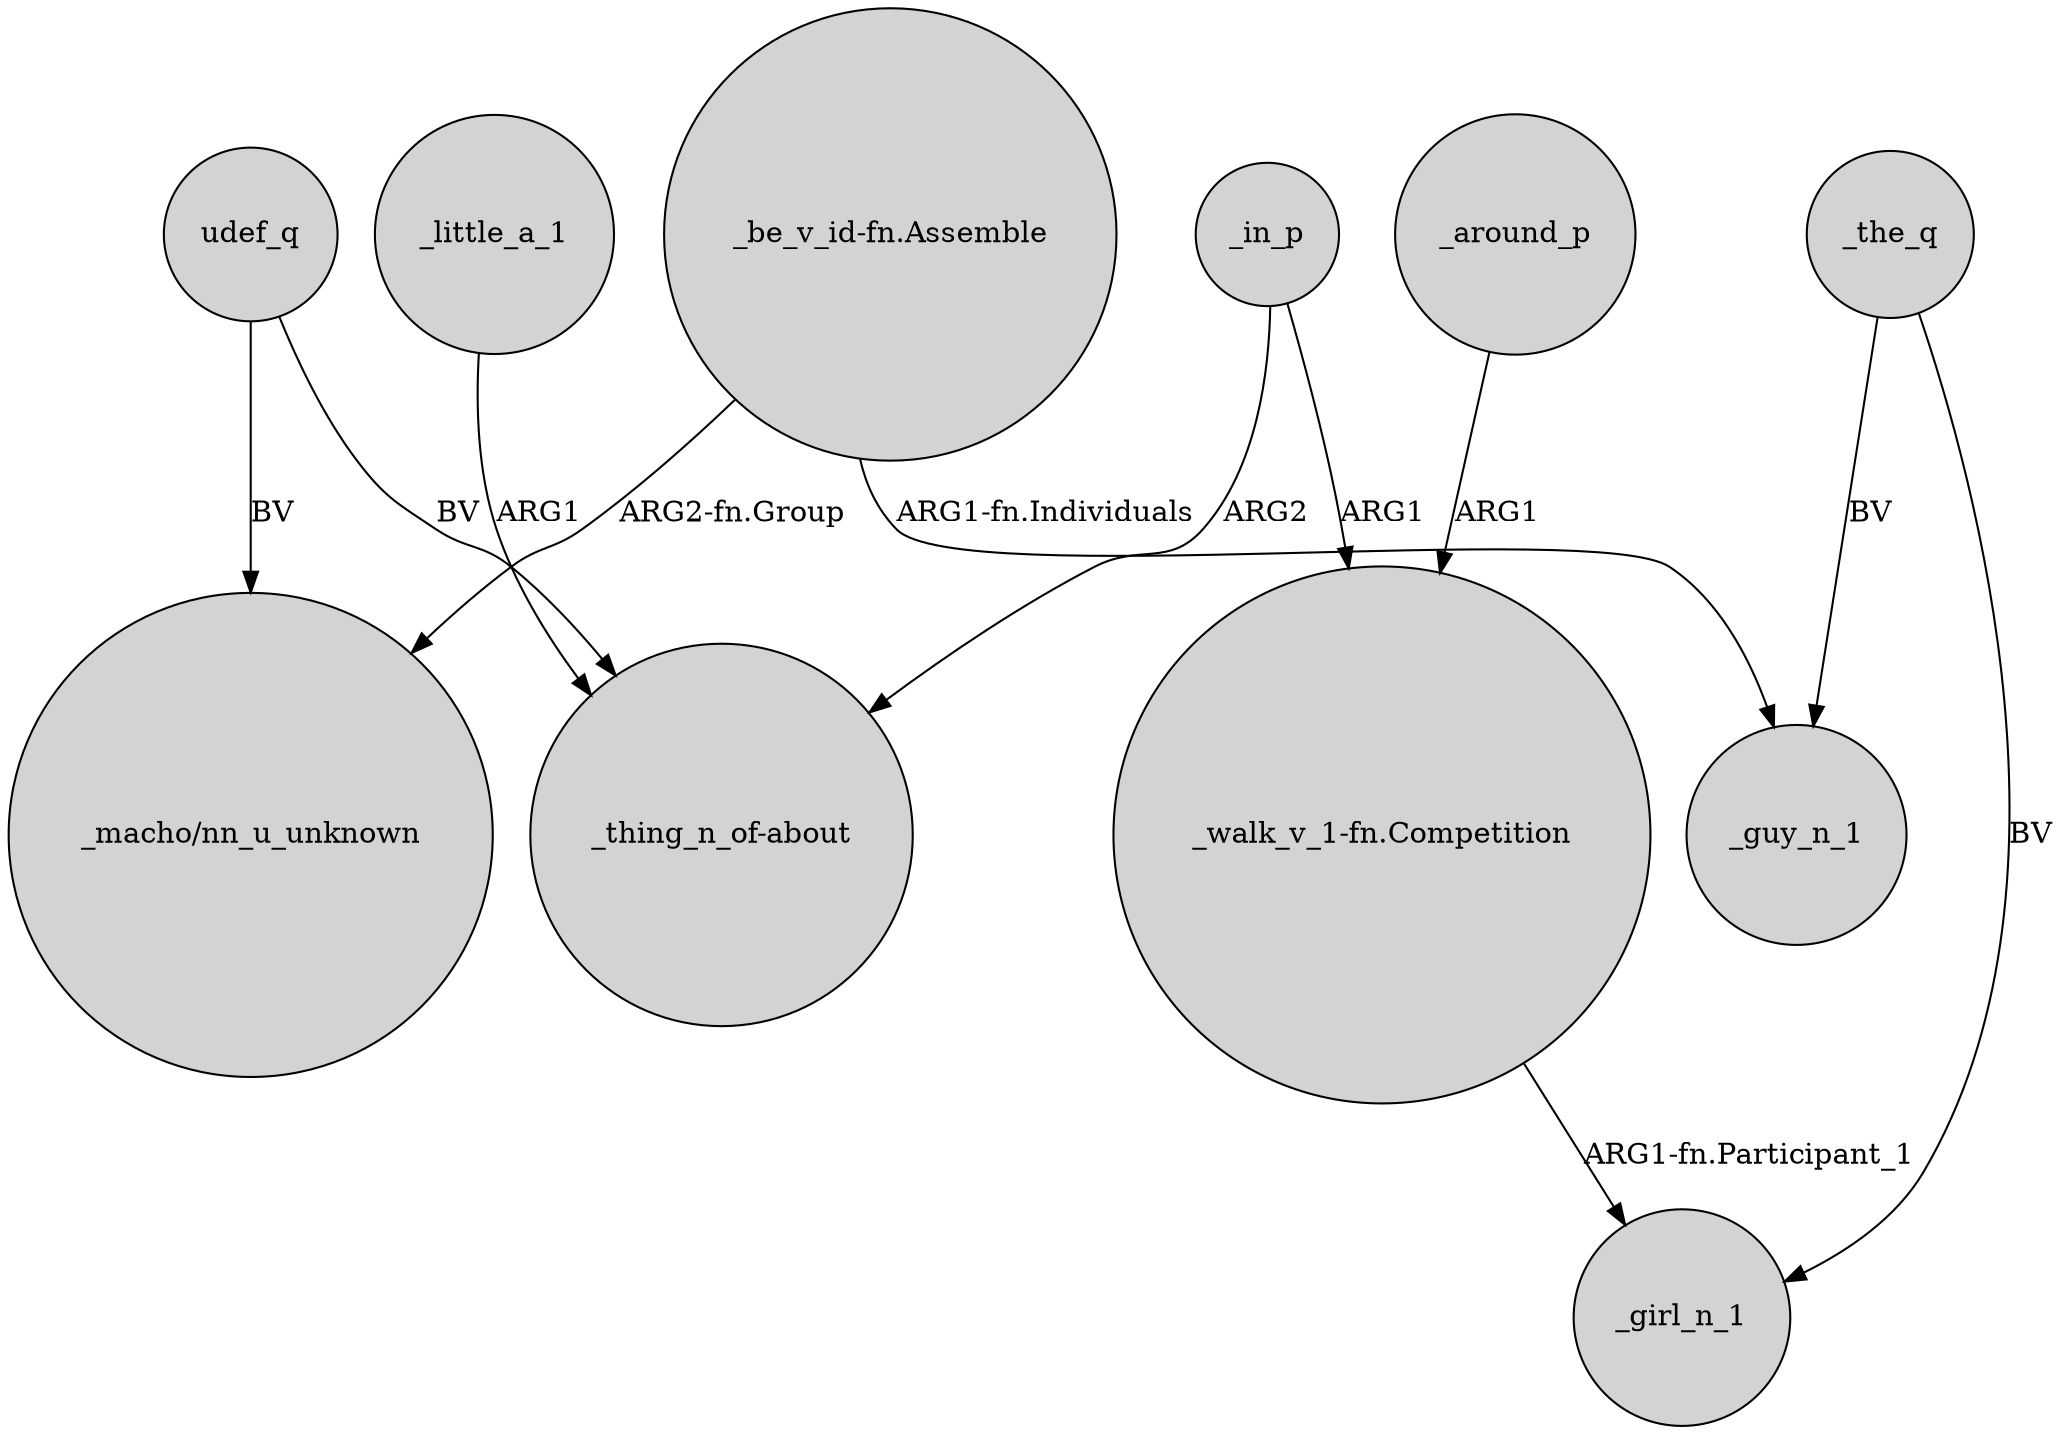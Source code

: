 digraph {
	node [shape=circle style=filled]
	"_be_v_id-fn.Assemble" -> "_macho/nn_u_unknown" [label="ARG2-fn.Group"]
	_little_a_1 -> "_thing_n_of-about" [label=ARG1]
	_around_p -> "_walk_v_1-fn.Competition" [label=ARG1]
	"_walk_v_1-fn.Competition" -> _girl_n_1 [label="ARG1-fn.Participant_1"]
	udef_q -> "_macho/nn_u_unknown" [label=BV]
	_in_p -> "_thing_n_of-about" [label=ARG2]
	udef_q -> "_thing_n_of-about" [label=BV]
	_the_q -> _guy_n_1 [label=BV]
	_in_p -> "_walk_v_1-fn.Competition" [label=ARG1]
	"_be_v_id-fn.Assemble" -> _guy_n_1 [label="ARG1-fn.Individuals"]
	_the_q -> _girl_n_1 [label=BV]
}
